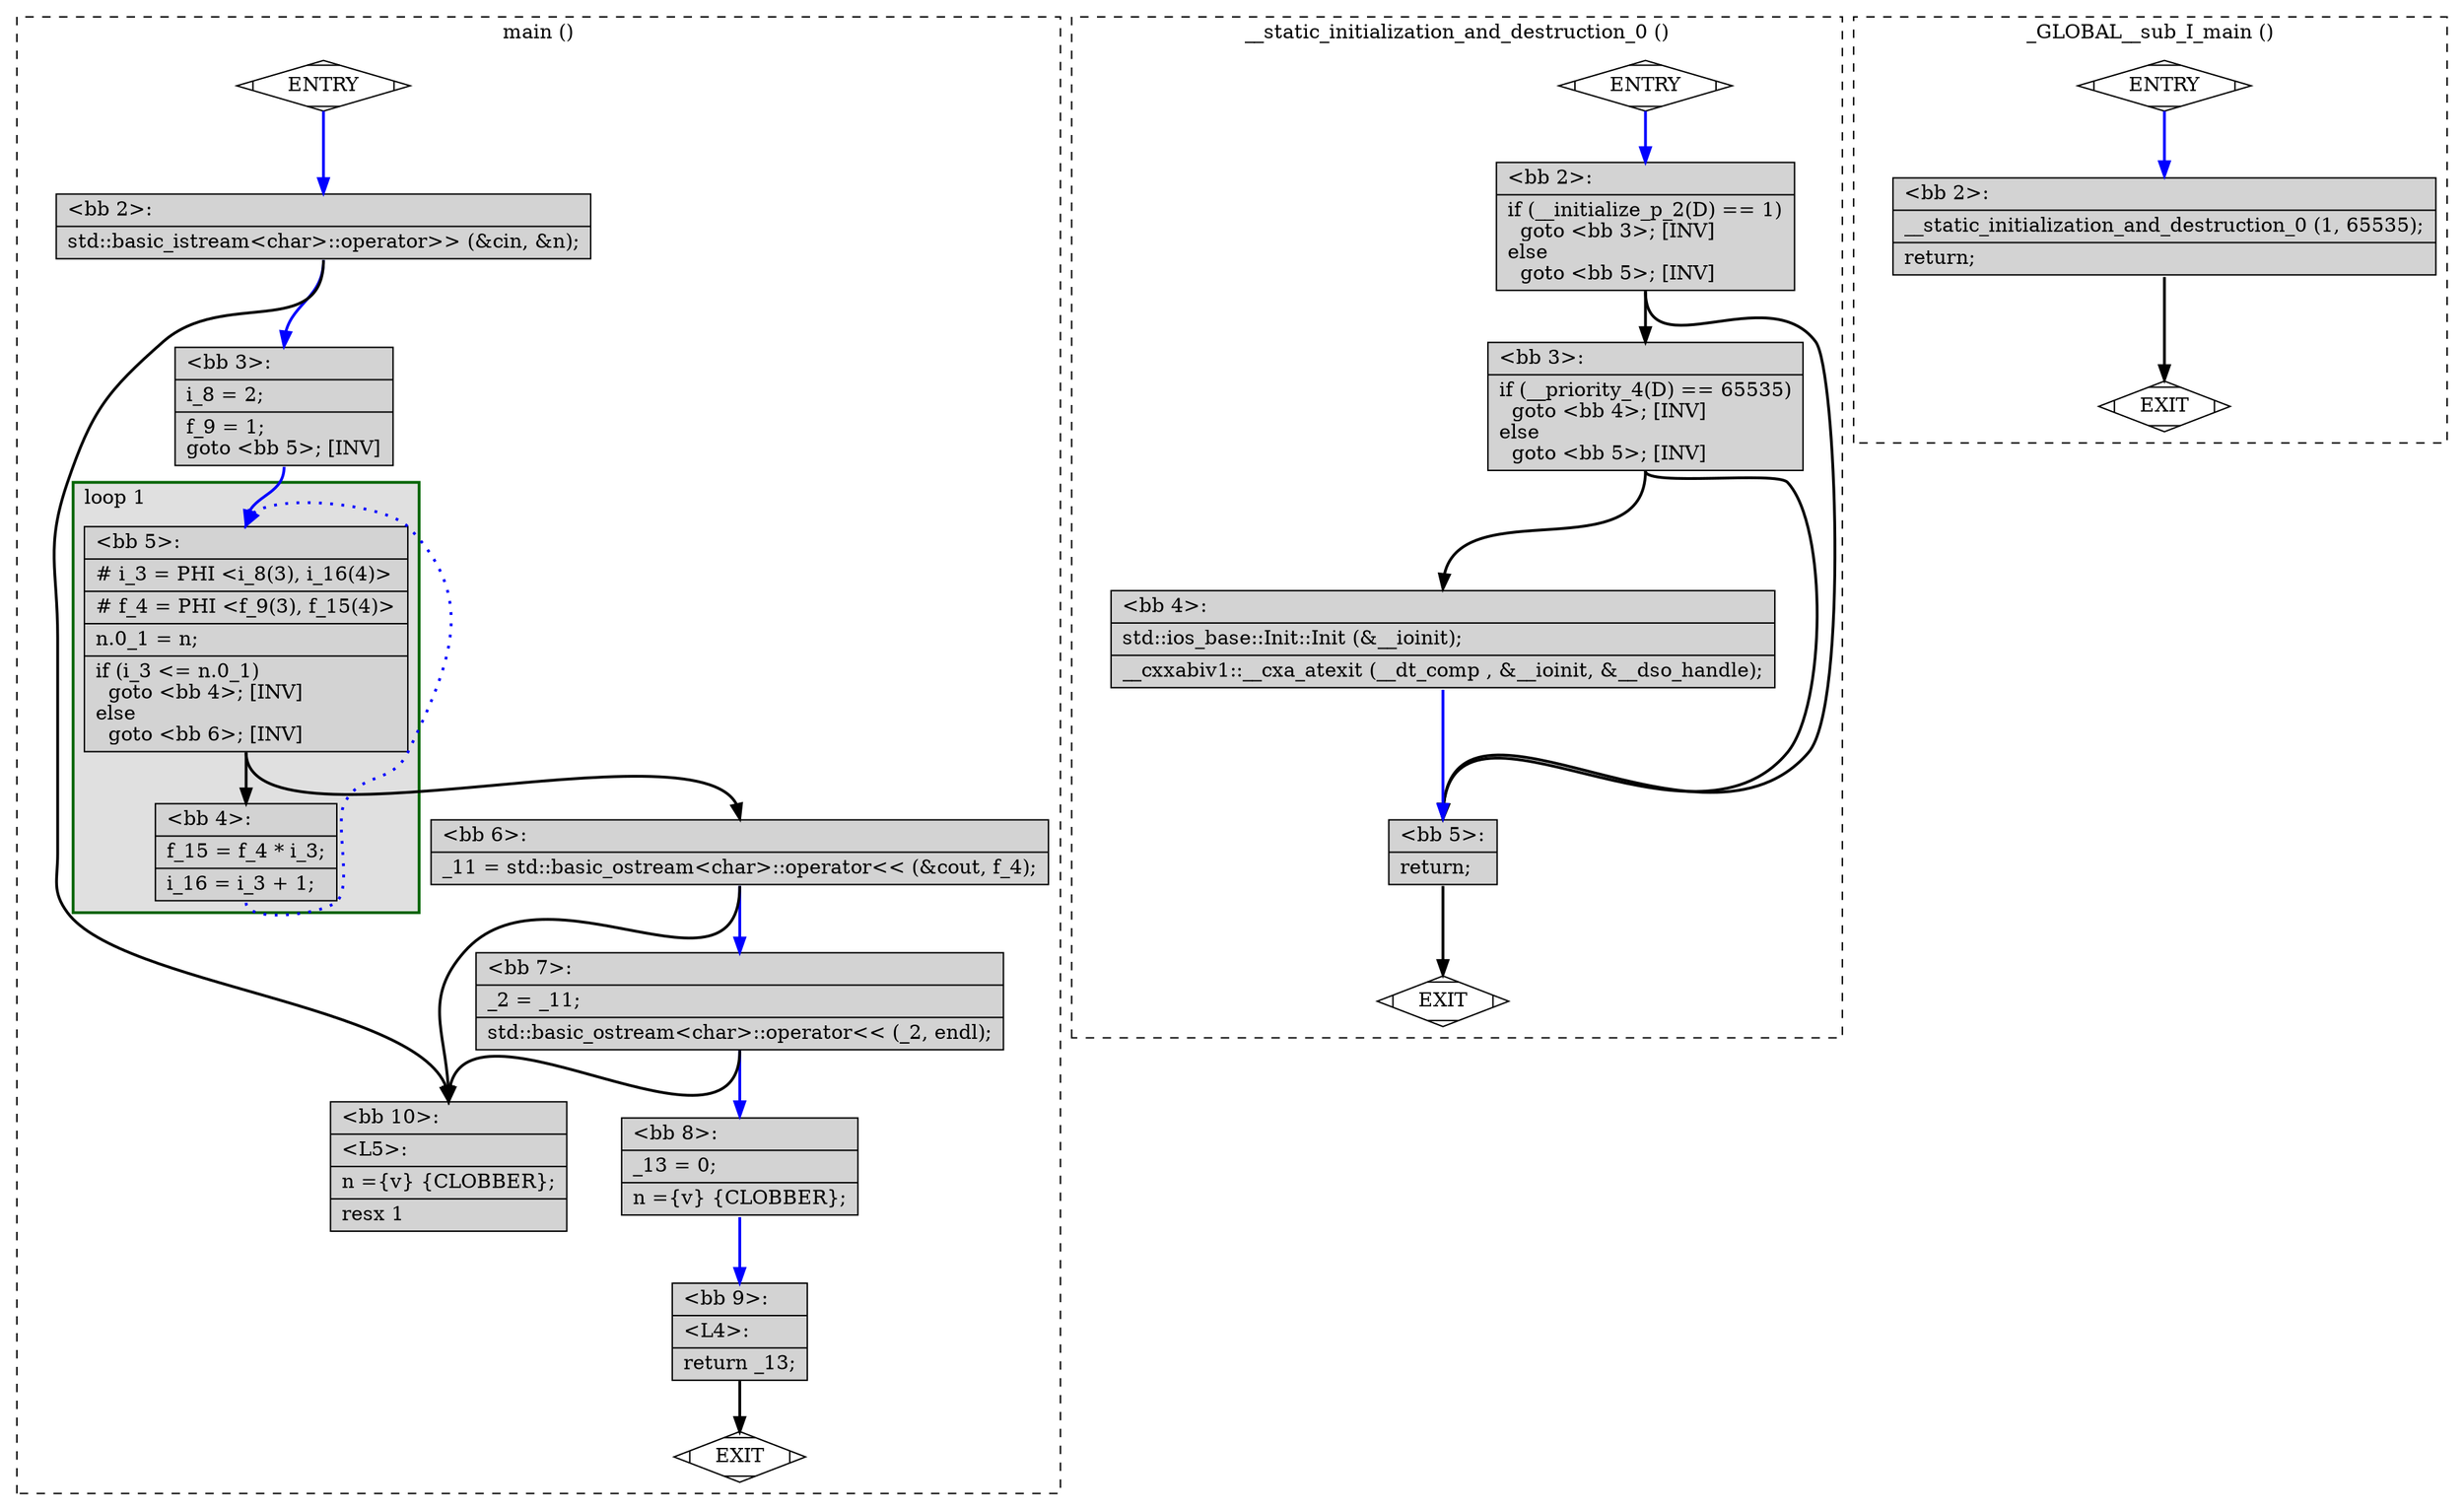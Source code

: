 digraph "main.cpp.028t.local-fnsummary1" {
overlap=false;
subgraph "cluster_main" {
	style="dashed";
	color="black";
	label="main ()";
	subgraph cluster_1731_1 {
	style="filled";
	color="darkgreen";
	fillcolor="grey88";
	label="loop 1";
	labeljust=l;
	penwidth=2;
	fn_1731_basic_block_5 [shape=record,style=filled,fillcolor=lightgrey,label="{\<bb\ 5\>:\l\
|#\ i_3\ =\ PHI\ \<i_8(3),\ i_16(4)\>\l\
|#\ f_4\ =\ PHI\ \<f_9(3),\ f_15(4)\>\l\
|n.0_1\ =\ n;\l\
|if\ (i_3\ \<=\ n.0_1)\l\
\ \ goto\ \<bb\ 4\>;\ [INV]\l\
else\l\
\ \ goto\ \<bb\ 6\>;\ [INV]\l\
}"];

	fn_1731_basic_block_4 [shape=record,style=filled,fillcolor=lightgrey,label="{\<bb\ 4\>:\l\
|f_15\ =\ f_4\ *\ i_3;\l\
|i_16\ =\ i_3\ +\ 1;\l\
}"];

	}
	fn_1731_basic_block_0 [shape=Mdiamond,style=filled,fillcolor=white,label="ENTRY"];

	fn_1731_basic_block_1 [shape=Mdiamond,style=filled,fillcolor=white,label="EXIT"];

	fn_1731_basic_block_2 [shape=record,style=filled,fillcolor=lightgrey,label="{\<bb\ 2\>:\l\
|std::basic_istream\<char\>::operator\>\>\ (&cin,\ &n);\l\
}"];

	fn_1731_basic_block_3 [shape=record,style=filled,fillcolor=lightgrey,label="{\<bb\ 3\>:\l\
|i_8\ =\ 2;\l\
|f_9\ =\ 1;\l\
goto\ \<bb\ 5\>;\ [INV]\l\
}"];

	fn_1731_basic_block_6 [shape=record,style=filled,fillcolor=lightgrey,label="{\<bb\ 6\>:\l\
|_11\ =\ std::basic_ostream\<char\>::operator\<\<\ (&cout,\ f_4);\l\
}"];

	fn_1731_basic_block_7 [shape=record,style=filled,fillcolor=lightgrey,label="{\<bb\ 7\>:\l\
|_2\ =\ _11;\l\
|std::basic_ostream\<char\>::operator\<\<\ (_2,\ endl);\l\
}"];

	fn_1731_basic_block_8 [shape=record,style=filled,fillcolor=lightgrey,label="{\<bb\ 8\>:\l\
|_13\ =\ 0;\l\
|n\ =\{v\}\ \{CLOBBER\};\l\
}"];

	fn_1731_basic_block_9 [shape=record,style=filled,fillcolor=lightgrey,label="{\<bb\ 9\>:\l\
|\<L4\>:\l\
|return\ _13;\l\
}"];

	fn_1731_basic_block_10 [shape=record,style=filled,fillcolor=lightgrey,label="{\<bb\ 10\>:\l\
|\<L5\>:\l\
|n\ =\{v\}\ \{CLOBBER\};\l\
|resx\ 1\l\
}"];

	fn_1731_basic_block_0:s -> fn_1731_basic_block_2:n [style="solid,bold",color=blue,weight=100,constraint=true];
	fn_1731_basic_block_2:s -> fn_1731_basic_block_10:n [style="solid,bold",color=black,weight=10,constraint=true];
	fn_1731_basic_block_2:s -> fn_1731_basic_block_3:n [style="solid,bold",color=blue,weight=100,constraint=true];
	fn_1731_basic_block_3:s -> fn_1731_basic_block_5:n [style="solid,bold",color=blue,weight=100,constraint=true];
	fn_1731_basic_block_4:s -> fn_1731_basic_block_5:n [style="dotted,bold",color=blue,weight=10,constraint=false];
	fn_1731_basic_block_5:s -> fn_1731_basic_block_4:n [style="solid,bold",color=black,weight=10,constraint=true];
	fn_1731_basic_block_5:s -> fn_1731_basic_block_6:n [style="solid,bold",color=black,weight=10,constraint=true];
	fn_1731_basic_block_6:s -> fn_1731_basic_block_10:n [style="solid,bold",color=black,weight=10,constraint=true];
	fn_1731_basic_block_6:s -> fn_1731_basic_block_7:n [style="solid,bold",color=blue,weight=100,constraint=true];
	fn_1731_basic_block_7:s -> fn_1731_basic_block_10:n [style="solid,bold",color=black,weight=10,constraint=true];
	fn_1731_basic_block_7:s -> fn_1731_basic_block_8:n [style="solid,bold",color=blue,weight=100,constraint=true];
	fn_1731_basic_block_8:s -> fn_1731_basic_block_9:n [style="solid,bold",color=blue,weight=100,constraint=true];
	fn_1731_basic_block_9:s -> fn_1731_basic_block_1:n [style="solid,bold",color=black,weight=10,constraint=true];
	fn_1731_basic_block_0:s -> fn_1731_basic_block_1:n [style="invis",constraint=true];
}
subgraph "cluster___static_initialization_and_destruction_0" {
	style="dashed";
	color="black";
	label="__static_initialization_and_destruction_0 ()";
	fn_2231_basic_block_0 [shape=Mdiamond,style=filled,fillcolor=white,label="ENTRY"];

	fn_2231_basic_block_1 [shape=Mdiamond,style=filled,fillcolor=white,label="EXIT"];

	fn_2231_basic_block_2 [shape=record,style=filled,fillcolor=lightgrey,label="{\<bb\ 2\>:\l\
|if\ (__initialize_p_2(D)\ ==\ 1)\l\
\ \ goto\ \<bb\ 3\>;\ [INV]\l\
else\l\
\ \ goto\ \<bb\ 5\>;\ [INV]\l\
}"];

	fn_2231_basic_block_3 [shape=record,style=filled,fillcolor=lightgrey,label="{\<bb\ 3\>:\l\
|if\ (__priority_4(D)\ ==\ 65535)\l\
\ \ goto\ \<bb\ 4\>;\ [INV]\l\
else\l\
\ \ goto\ \<bb\ 5\>;\ [INV]\l\
}"];

	fn_2231_basic_block_4 [shape=record,style=filled,fillcolor=lightgrey,label="{\<bb\ 4\>:\l\
|std::ios_base::Init::Init\ (&__ioinit);\l\
|__cxxabiv1::__cxa_atexit\ (__dt_comp\ ,\ &__ioinit,\ &__dso_handle);\l\
}"];

	fn_2231_basic_block_5 [shape=record,style=filled,fillcolor=lightgrey,label="{\<bb\ 5\>:\l\
|return;\l\
}"];

	fn_2231_basic_block_0:s -> fn_2231_basic_block_2:n [style="solid,bold",color=blue,weight=100,constraint=true];
	fn_2231_basic_block_2:s -> fn_2231_basic_block_3:n [style="solid,bold",color=black,weight=10,constraint=true];
	fn_2231_basic_block_2:s -> fn_2231_basic_block_5:n [style="solid,bold",color=black,weight=10,constraint=true];
	fn_2231_basic_block_3:s -> fn_2231_basic_block_4:n [style="solid,bold",color=black,weight=10,constraint=true];
	fn_2231_basic_block_3:s -> fn_2231_basic_block_5:n [style="solid,bold",color=black,weight=10,constraint=true];
	fn_2231_basic_block_4:s -> fn_2231_basic_block_5:n [style="solid,bold",color=blue,weight=100,constraint=true];
	fn_2231_basic_block_5:s -> fn_2231_basic_block_1:n [style="solid,bold",color=black,weight=10,constraint=true];
	fn_2231_basic_block_0:s -> fn_2231_basic_block_1:n [style="invis",constraint=true];
}
subgraph "cluster__GLOBAL__sub_I_main" {
	style="dashed";
	color="black";
	label="_GLOBAL__sub_I_main ()";
	fn_2232_basic_block_0 [shape=Mdiamond,style=filled,fillcolor=white,label="ENTRY"];

	fn_2232_basic_block_1 [shape=Mdiamond,style=filled,fillcolor=white,label="EXIT"];

	fn_2232_basic_block_2 [shape=record,style=filled,fillcolor=lightgrey,label="{\<bb\ 2\>:\l\
|__static_initialization_and_destruction_0\ (1,\ 65535);\l\
|return;\l\
}"];

	fn_2232_basic_block_0:s -> fn_2232_basic_block_2:n [style="solid,bold",color=blue,weight=100,constraint=true];
	fn_2232_basic_block_2:s -> fn_2232_basic_block_1:n [style="solid,bold",color=black,weight=10,constraint=true];
	fn_2232_basic_block_0:s -> fn_2232_basic_block_1:n [style="invis",constraint=true];
}
}
